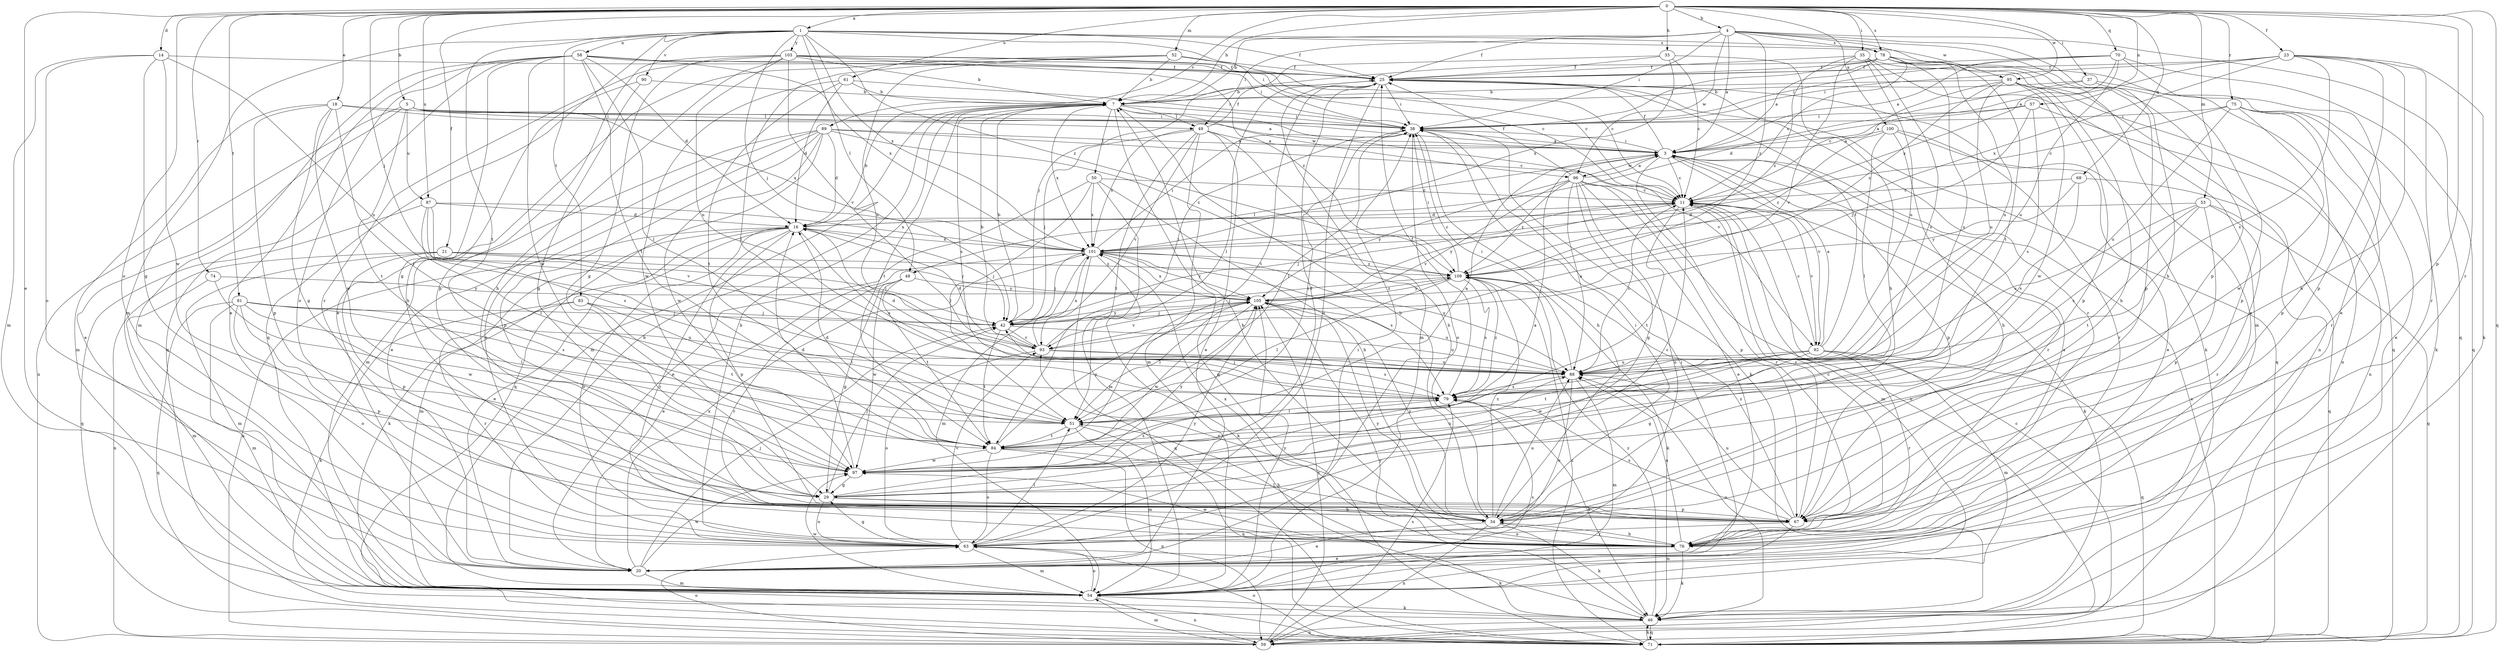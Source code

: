 strict digraph  {
0;
1;
3;
4;
5;
7;
11;
14;
16;
18;
20;
21;
23;
25;
29;
33;
34;
35;
37;
38;
42;
46;
48;
49;
50;
51;
52;
53;
54;
57;
58;
59;
61;
63;
67;
68;
70;
71;
74;
75;
76;
78;
79;
81;
83;
84;
87;
88;
89;
90;
92;
93;
95;
96;
97;
100;
101;
103;
105;
109;
0 -> 1  [label=a];
0 -> 4  [label=b];
0 -> 5  [label=b];
0 -> 7  [label=b];
0 -> 14  [label=d];
0 -> 18  [label=e];
0 -> 20  [label=e];
0 -> 21  [label=f];
0 -> 23  [label=f];
0 -> 33  [label=h];
0 -> 35  [label=i];
0 -> 37  [label=i];
0 -> 42  [label=j];
0 -> 52  [label=m];
0 -> 53  [label=m];
0 -> 57  [label=n];
0 -> 61  [label=o];
0 -> 63  [label=o];
0 -> 67  [label=p];
0 -> 68  [label=q];
0 -> 70  [label=q];
0 -> 71  [label=q];
0 -> 74  [label=r];
0 -> 75  [label=r];
0 -> 76  [label=r];
0 -> 78  [label=s];
0 -> 81  [label=t];
0 -> 87  [label=u];
0 -> 89  [label=v];
0 -> 95  [label=w];
0 -> 100  [label=x];
1 -> 25  [label=f];
1 -> 38  [label=i];
1 -> 42  [label=j];
1 -> 48  [label=l];
1 -> 54  [label=m];
1 -> 58  [label=n];
1 -> 71  [label=q];
1 -> 78  [label=s];
1 -> 83  [label=t];
1 -> 84  [label=t];
1 -> 90  [label=v];
1 -> 95  [label=w];
1 -> 101  [label=x];
1 -> 103  [label=y];
1 -> 109  [label=z];
3 -> 11  [label=c];
3 -> 25  [label=f];
3 -> 38  [label=i];
3 -> 48  [label=l];
3 -> 59  [label=n];
3 -> 67  [label=p];
3 -> 76  [label=r];
3 -> 92  [label=v];
3 -> 96  [label=w];
4 -> 3  [label=a];
4 -> 7  [label=b];
4 -> 25  [label=f];
4 -> 34  [label=h];
4 -> 38  [label=i];
4 -> 49  [label=l];
4 -> 67  [label=p];
4 -> 71  [label=q];
4 -> 78  [label=s];
4 -> 84  [label=t];
4 -> 96  [label=w];
4 -> 109  [label=z];
5 -> 3  [label=a];
5 -> 20  [label=e];
5 -> 38  [label=i];
5 -> 49  [label=l];
5 -> 59  [label=n];
5 -> 84  [label=t];
5 -> 87  [label=u];
5 -> 101  [label=x];
7 -> 38  [label=i];
7 -> 49  [label=l];
7 -> 50  [label=l];
7 -> 54  [label=m];
7 -> 71  [label=q];
7 -> 79  [label=s];
7 -> 84  [label=t];
7 -> 92  [label=v];
7 -> 96  [label=w];
7 -> 101  [label=x];
11 -> 16  [label=d];
11 -> 42  [label=j];
11 -> 46  [label=k];
11 -> 54  [label=m];
11 -> 84  [label=t];
11 -> 92  [label=v];
11 -> 105  [label=y];
14 -> 25  [label=f];
14 -> 29  [label=g];
14 -> 54  [label=m];
14 -> 63  [label=o];
14 -> 88  [label=u];
14 -> 97  [label=w];
16 -> 7  [label=b];
16 -> 20  [label=e];
16 -> 42  [label=j];
16 -> 46  [label=k];
16 -> 54  [label=m];
16 -> 59  [label=n];
16 -> 63  [label=o];
16 -> 67  [label=p];
16 -> 76  [label=r];
16 -> 79  [label=s];
16 -> 101  [label=x];
18 -> 3  [label=a];
18 -> 29  [label=g];
18 -> 38  [label=i];
18 -> 51  [label=l];
18 -> 54  [label=m];
18 -> 67  [label=p];
18 -> 97  [label=w];
20 -> 7  [label=b];
20 -> 38  [label=i];
20 -> 42  [label=j];
20 -> 54  [label=m];
20 -> 97  [label=w];
20 -> 101  [label=x];
21 -> 42  [label=j];
21 -> 54  [label=m];
21 -> 59  [label=n];
21 -> 67  [label=p];
21 -> 105  [label=y];
21 -> 109  [label=z];
23 -> 3  [label=a];
23 -> 25  [label=f];
23 -> 34  [label=h];
23 -> 38  [label=i];
23 -> 46  [label=k];
23 -> 67  [label=p];
23 -> 76  [label=r];
23 -> 79  [label=s];
23 -> 101  [label=x];
25 -> 7  [label=b];
25 -> 38  [label=i];
25 -> 46  [label=k];
25 -> 51  [label=l];
25 -> 54  [label=m];
25 -> 63  [label=o];
25 -> 71  [label=q];
25 -> 76  [label=r];
25 -> 84  [label=t];
29 -> 3  [label=a];
29 -> 11  [label=c];
29 -> 25  [label=f];
29 -> 34  [label=h];
29 -> 42  [label=j];
29 -> 63  [label=o];
29 -> 67  [label=p];
33 -> 11  [label=c];
33 -> 25  [label=f];
33 -> 34  [label=h];
33 -> 42  [label=j];
33 -> 101  [label=x];
34 -> 7  [label=b];
34 -> 20  [label=e];
34 -> 38  [label=i];
34 -> 46  [label=k];
34 -> 59  [label=n];
34 -> 76  [label=r];
34 -> 88  [label=u];
34 -> 93  [label=v];
34 -> 105  [label=y];
34 -> 109  [label=z];
35 -> 25  [label=f];
35 -> 54  [label=m];
35 -> 59  [label=n];
35 -> 79  [label=s];
35 -> 88  [label=u];
35 -> 93  [label=v];
35 -> 109  [label=z];
37 -> 7  [label=b];
37 -> 16  [label=d];
37 -> 46  [label=k];
37 -> 67  [label=p];
38 -> 3  [label=a];
38 -> 34  [label=h];
38 -> 46  [label=k];
38 -> 51  [label=l];
38 -> 63  [label=o];
42 -> 7  [label=b];
42 -> 84  [label=t];
42 -> 88  [label=u];
42 -> 93  [label=v];
42 -> 105  [label=y];
46 -> 59  [label=n];
46 -> 71  [label=q];
46 -> 88  [label=u];
46 -> 105  [label=y];
46 -> 109  [label=z];
48 -> 29  [label=g];
48 -> 76  [label=r];
48 -> 84  [label=t];
48 -> 97  [label=w];
48 -> 105  [label=y];
49 -> 3  [label=a];
49 -> 20  [label=e];
49 -> 25  [label=f];
49 -> 34  [label=h];
49 -> 42  [label=j];
49 -> 54  [label=m];
49 -> 84  [label=t];
49 -> 93  [label=v];
49 -> 101  [label=x];
50 -> 11  [label=c];
50 -> 20  [label=e];
50 -> 34  [label=h];
50 -> 51  [label=l];
50 -> 54  [label=m];
50 -> 101  [label=x];
51 -> 3  [label=a];
51 -> 54  [label=m];
51 -> 71  [label=q];
51 -> 84  [label=t];
52 -> 7  [label=b];
52 -> 11  [label=c];
52 -> 20  [label=e];
52 -> 25  [label=f];
52 -> 51  [label=l];
52 -> 88  [label=u];
53 -> 16  [label=d];
53 -> 67  [label=p];
53 -> 71  [label=q];
53 -> 76  [label=r];
53 -> 79  [label=s];
53 -> 84  [label=t];
53 -> 88  [label=u];
54 -> 38  [label=i];
54 -> 46  [label=k];
54 -> 59  [label=n];
54 -> 63  [label=o];
54 -> 79  [label=s];
54 -> 97  [label=w];
54 -> 105  [label=y];
57 -> 3  [label=a];
57 -> 38  [label=i];
57 -> 42  [label=j];
57 -> 59  [label=n];
57 -> 79  [label=s];
58 -> 11  [label=c];
58 -> 16  [label=d];
58 -> 20  [label=e];
58 -> 25  [label=f];
58 -> 29  [label=g];
58 -> 51  [label=l];
58 -> 54  [label=m];
58 -> 63  [label=o];
58 -> 71  [label=q];
58 -> 84  [label=t];
58 -> 97  [label=w];
58 -> 101  [label=x];
59 -> 54  [label=m];
59 -> 63  [label=o];
59 -> 79  [label=s];
59 -> 105  [label=y];
61 -> 7  [label=b];
61 -> 16  [label=d];
61 -> 38  [label=i];
61 -> 84  [label=t];
61 -> 97  [label=w];
63 -> 7  [label=b];
63 -> 29  [label=g];
63 -> 46  [label=k];
63 -> 51  [label=l];
63 -> 54  [label=m];
63 -> 93  [label=v];
63 -> 105  [label=y];
67 -> 11  [label=c];
67 -> 54  [label=m];
67 -> 63  [label=o];
67 -> 79  [label=s];
67 -> 88  [label=u];
67 -> 109  [label=z];
68 -> 11  [label=c];
68 -> 71  [label=q];
68 -> 79  [label=s];
68 -> 105  [label=y];
70 -> 3  [label=a];
70 -> 20  [label=e];
70 -> 25  [label=f];
70 -> 38  [label=i];
70 -> 71  [label=q];
70 -> 88  [label=u];
70 -> 101  [label=x];
71 -> 3  [label=a];
71 -> 11  [label=c];
71 -> 46  [label=k];
71 -> 63  [label=o];
71 -> 109  [label=z];
74 -> 54  [label=m];
74 -> 97  [label=w];
74 -> 105  [label=y];
75 -> 11  [label=c];
75 -> 20  [label=e];
75 -> 38  [label=i];
75 -> 67  [label=p];
75 -> 76  [label=r];
75 -> 88  [label=u];
75 -> 97  [label=w];
76 -> 3  [label=a];
76 -> 7  [label=b];
76 -> 11  [label=c];
76 -> 20  [label=e];
76 -> 34  [label=h];
76 -> 46  [label=k];
76 -> 51  [label=l];
76 -> 88  [label=u];
76 -> 97  [label=w];
76 -> 101  [label=x];
76 -> 105  [label=y];
78 -> 3  [label=a];
78 -> 7  [label=b];
78 -> 11  [label=c];
78 -> 20  [label=e];
78 -> 25  [label=f];
78 -> 38  [label=i];
78 -> 67  [label=p];
78 -> 71  [label=q];
78 -> 79  [label=s];
78 -> 88  [label=u];
79 -> 25  [label=f];
79 -> 42  [label=j];
79 -> 46  [label=k];
79 -> 51  [label=l];
79 -> 109  [label=z];
81 -> 42  [label=j];
81 -> 51  [label=l];
81 -> 54  [label=m];
81 -> 63  [label=o];
81 -> 67  [label=p];
81 -> 71  [label=q];
81 -> 79  [label=s];
81 -> 88  [label=u];
83 -> 42  [label=j];
83 -> 46  [label=k];
83 -> 51  [label=l];
83 -> 76  [label=r];
83 -> 84  [label=t];
84 -> 16  [label=d];
84 -> 34  [label=h];
84 -> 38  [label=i];
84 -> 59  [label=n];
84 -> 63  [label=o];
84 -> 97  [label=w];
84 -> 105  [label=y];
87 -> 16  [label=d];
87 -> 51  [label=l];
87 -> 71  [label=q];
87 -> 79  [label=s];
87 -> 93  [label=v];
87 -> 101  [label=x];
88 -> 11  [label=c];
88 -> 16  [label=d];
88 -> 38  [label=i];
88 -> 54  [label=m];
88 -> 63  [label=o];
88 -> 79  [label=s];
89 -> 3  [label=a];
89 -> 11  [label=c];
89 -> 16  [label=d];
89 -> 20  [label=e];
89 -> 54  [label=m];
89 -> 63  [label=o];
89 -> 67  [label=p];
89 -> 71  [label=q];
89 -> 97  [label=w];
89 -> 109  [label=z];
90 -> 7  [label=b];
90 -> 29  [label=g];
90 -> 34  [label=h];
92 -> 3  [label=a];
92 -> 11  [label=c];
92 -> 25  [label=f];
92 -> 29  [label=g];
92 -> 54  [label=m];
92 -> 71  [label=q];
92 -> 76  [label=r];
92 -> 84  [label=t];
92 -> 88  [label=u];
92 -> 97  [label=w];
93 -> 7  [label=b];
93 -> 16  [label=d];
93 -> 38  [label=i];
93 -> 63  [label=o];
93 -> 79  [label=s];
93 -> 88  [label=u];
93 -> 101  [label=x];
95 -> 7  [label=b];
95 -> 11  [label=c];
95 -> 34  [label=h];
95 -> 59  [label=n];
95 -> 67  [label=p];
95 -> 88  [label=u];
95 -> 97  [label=w];
95 -> 109  [label=z];
96 -> 3  [label=a];
96 -> 11  [label=c];
96 -> 20  [label=e];
96 -> 25  [label=f];
96 -> 29  [label=g];
96 -> 63  [label=o];
96 -> 67  [label=p];
96 -> 76  [label=r];
96 -> 88  [label=u];
96 -> 93  [label=v];
96 -> 105  [label=y];
96 -> 109  [label=z];
97 -> 16  [label=d];
97 -> 29  [label=g];
97 -> 79  [label=s];
97 -> 88  [label=u];
97 -> 105  [label=y];
100 -> 3  [label=a];
100 -> 20  [label=e];
100 -> 34  [label=h];
100 -> 51  [label=l];
100 -> 76  [label=r];
100 -> 109  [label=z];
101 -> 11  [label=c];
101 -> 20  [label=e];
101 -> 38  [label=i];
101 -> 42  [label=j];
101 -> 46  [label=k];
101 -> 54  [label=m];
101 -> 71  [label=q];
101 -> 79  [label=s];
101 -> 88  [label=u];
101 -> 105  [label=y];
101 -> 109  [label=z];
103 -> 7  [label=b];
103 -> 11  [label=c];
103 -> 25  [label=f];
103 -> 29  [label=g];
103 -> 34  [label=h];
103 -> 38  [label=i];
103 -> 67  [label=p];
103 -> 76  [label=r];
103 -> 88  [label=u];
103 -> 93  [label=v];
103 -> 109  [label=z];
105 -> 42  [label=j];
105 -> 51  [label=l];
105 -> 88  [label=u];
105 -> 93  [label=v];
105 -> 97  [label=w];
105 -> 101  [label=x];
105 -> 109  [label=z];
109 -> 38  [label=i];
109 -> 42  [label=j];
109 -> 46  [label=k];
109 -> 51  [label=l];
109 -> 79  [label=s];
109 -> 105  [label=y];
}
